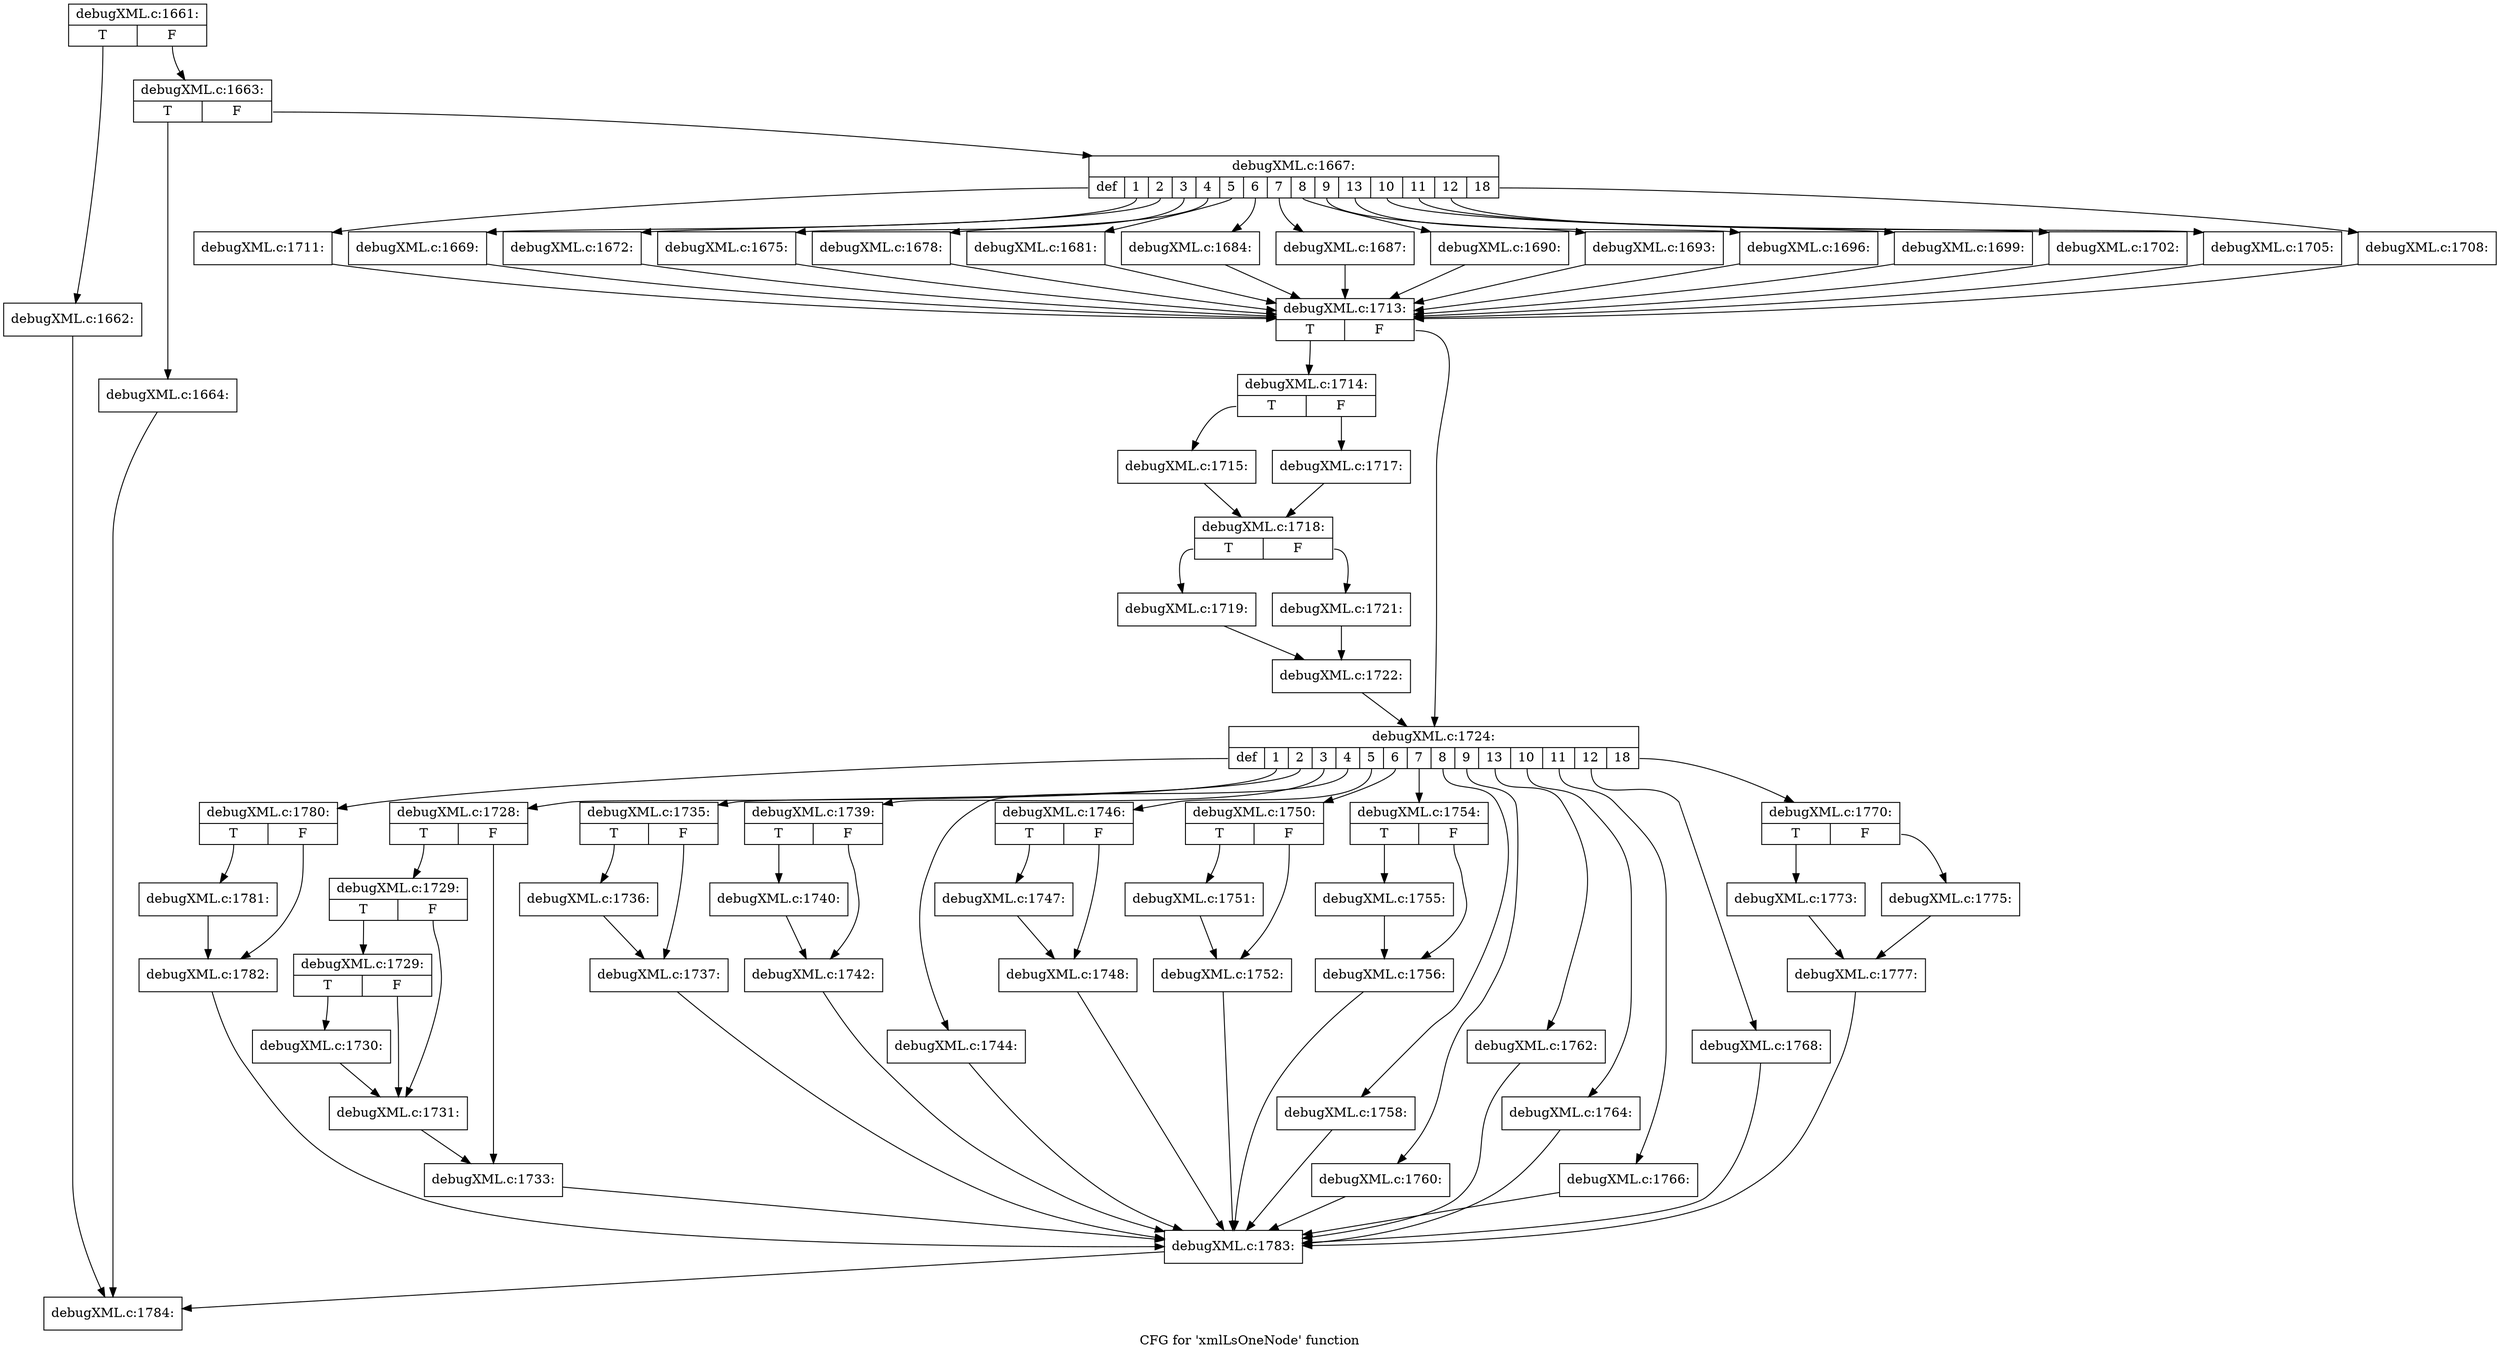 digraph "CFG for 'xmlLsOneNode' function" {
	label="CFG for 'xmlLsOneNode' function";

	Node0x4958c10 [shape=record,label="{debugXML.c:1661:|{<s0>T|<s1>F}}"];
	Node0x4958c10:s0 -> Node0x4962bc0;
	Node0x4958c10:s1 -> Node0x4962c10;
	Node0x4962bc0 [shape=record,label="{debugXML.c:1662:}"];
	Node0x4962bc0 -> Node0x49591d0;
	Node0x4962c10 [shape=record,label="{debugXML.c:1663:|{<s0>T|<s1>F}}"];
	Node0x4962c10:s0 -> Node0x4963aa0;
	Node0x4962c10:s1 -> Node0x4963af0;
	Node0x4963aa0 [shape=record,label="{debugXML.c:1664:}"];
	Node0x4963aa0 -> Node0x49591d0;
	Node0x4963af0 [shape=record,label="{debugXML.c:1667:|{<s0>def|<s1>1|<s2>2|<s3>3|<s4>4|<s5>5|<s6>6|<s7>7|<s8>8|<s9>9|<s10>13|<s11>10|<s12>11|<s13>12|<s14>18}}"];
	Node0x4963af0:s0 -> Node0x49643e0;
	Node0x4963af0:s1 -> Node0x4964720;
	Node0x4963af0:s2 -> Node0x4964ad0;
	Node0x4963af0:s3 -> Node0x4964e80;
	Node0x4963af0:s4 -> Node0x4965230;
	Node0x4963af0:s5 -> Node0x49655e0;
	Node0x4963af0:s6 -> Node0x4965990;
	Node0x4963af0:s7 -> Node0x4965d40;
	Node0x4963af0:s8 -> Node0x49660f0;
	Node0x4963af0:s9 -> Node0x49664a0;
	Node0x4963af0:s10 -> Node0x4966930;
	Node0x4963af0:s11 -> Node0x4966ce0;
	Node0x4963af0:s12 -> Node0x49674f0;
	Node0x4963af0:s13 -> Node0x4967870;
	Node0x4963af0:s14 -> Node0x4967c40;
	Node0x4964720 [shape=record,label="{debugXML.c:1669:}"];
	Node0x4964720 -> Node0x49641d0;
	Node0x4964ad0 [shape=record,label="{debugXML.c:1672:}"];
	Node0x4964ad0 -> Node0x49641d0;
	Node0x4964e80 [shape=record,label="{debugXML.c:1675:}"];
	Node0x4964e80 -> Node0x49641d0;
	Node0x4965230 [shape=record,label="{debugXML.c:1678:}"];
	Node0x4965230 -> Node0x49641d0;
	Node0x49655e0 [shape=record,label="{debugXML.c:1681:}"];
	Node0x49655e0 -> Node0x49641d0;
	Node0x4965990 [shape=record,label="{debugXML.c:1684:}"];
	Node0x4965990 -> Node0x49641d0;
	Node0x4965d40 [shape=record,label="{debugXML.c:1687:}"];
	Node0x4965d40 -> Node0x49641d0;
	Node0x49660f0 [shape=record,label="{debugXML.c:1690:}"];
	Node0x49660f0 -> Node0x49641d0;
	Node0x49664a0 [shape=record,label="{debugXML.c:1693:}"];
	Node0x49664a0 -> Node0x49641d0;
	Node0x4966930 [shape=record,label="{debugXML.c:1696:}"];
	Node0x4966930 -> Node0x49641d0;
	Node0x4966ce0 [shape=record,label="{debugXML.c:1699:}"];
	Node0x4966ce0 -> Node0x49641d0;
	Node0x49674f0 [shape=record,label="{debugXML.c:1702:}"];
	Node0x49674f0 -> Node0x49641d0;
	Node0x4967870 [shape=record,label="{debugXML.c:1705:}"];
	Node0x4967870 -> Node0x49641d0;
	Node0x4967c40 [shape=record,label="{debugXML.c:1708:}"];
	Node0x4967c40 -> Node0x49641d0;
	Node0x49643e0 [shape=record,label="{debugXML.c:1711:}"];
	Node0x49643e0 -> Node0x49641d0;
	Node0x49641d0 [shape=record,label="{debugXML.c:1713:|{<s0>T|<s1>F}}"];
	Node0x49641d0:s0 -> Node0x491b550;
	Node0x49641d0:s1 -> Node0x491b5a0;
	Node0x491b550 [shape=record,label="{debugXML.c:1714:|{<s0>T|<s1>F}}"];
	Node0x491b550:s0 -> Node0x4968df0;
	Node0x491b550:s1 -> Node0x4968e90;
	Node0x4968df0 [shape=record,label="{debugXML.c:1715:}"];
	Node0x4968df0 -> Node0x4968e40;
	Node0x4968e90 [shape=record,label="{debugXML.c:1717:}"];
	Node0x4968e90 -> Node0x4968e40;
	Node0x4968e40 [shape=record,label="{debugXML.c:1718:|{<s0>T|<s1>F}}"];
	Node0x4968e40:s0 -> Node0x4969690;
	Node0x4968e40:s1 -> Node0x4969730;
	Node0x4969690 [shape=record,label="{debugXML.c:1719:}"];
	Node0x4969690 -> Node0x49696e0;
	Node0x4969730 [shape=record,label="{debugXML.c:1721:}"];
	Node0x4969730 -> Node0x49696e0;
	Node0x49696e0 [shape=record,label="{debugXML.c:1722:}"];
	Node0x49696e0 -> Node0x491b5a0;
	Node0x491b5a0 [shape=record,label="{debugXML.c:1724:|{<s0>def|<s1>1|<s2>2|<s3>3|<s4>4|<s5>5|<s6>6|<s7>7|<s8>8|<s9>9|<s10>13|<s11>10|<s12>11|<s13>12|<s14>18}}"];
	Node0x491b5a0:s0 -> Node0x496a9b0;
	Node0x491b5a0:s1 -> Node0x496acf0;
	Node0x491b5a0:s2 -> Node0x496cbb0;
	Node0x491b5a0:s3 -> Node0x496d530;
	Node0x491b5a0:s4 -> Node0x496de80;
	Node0x491b5a0:s5 -> Node0x496df60;
	Node0x491b5a0:s6 -> Node0x496e960;
	Node0x491b5a0:s7 -> Node0x496f4e0;
	Node0x491b5a0:s8 -> Node0x496ff80;
	Node0x491b5a0:s9 -> Node0x4970060;
	Node0x491b5a0:s10 -> Node0x4970140;
	Node0x491b5a0:s11 -> Node0x4970220;
	Node0x491b5a0:s12 -> Node0x496fb90;
	Node0x491b5a0:s13 -> Node0x496ab50;
	Node0x491b5a0:s14 -> Node0x496ac30;
	Node0x496acf0 [shape=record,label="{debugXML.c:1728:|{<s0>T|<s1>F}}"];
	Node0x496acf0:s0 -> Node0x496ade0;
	Node0x496acf0:s1 -> Node0x496ae30;
	Node0x496ade0 [shape=record,label="{debugXML.c:1729:|{<s0>T|<s1>F}}"];
	Node0x496ade0:s0 -> Node0x496b3c0;
	Node0x496ade0:s1 -> Node0x496b370;
	Node0x496b3c0 [shape=record,label="{debugXML.c:1729:|{<s0>T|<s1>F}}"];
	Node0x496b3c0:s0 -> Node0x496b320;
	Node0x496b3c0:s1 -> Node0x496b370;
	Node0x496b320 [shape=record,label="{debugXML.c:1730:}"];
	Node0x496b320 -> Node0x496b370;
	Node0x496b370 [shape=record,label="{debugXML.c:1731:}"];
	Node0x496b370 -> Node0x496ae30;
	Node0x496ae30 [shape=record,label="{debugXML.c:1733:}"];
	Node0x496ae30 -> Node0x496a7d0;
	Node0x496cbb0 [shape=record,label="{debugXML.c:1735:|{<s0>T|<s1>F}}"];
	Node0x496cbb0:s0 -> Node0x496cca0;
	Node0x496cbb0:s1 -> Node0x496ccf0;
	Node0x496cca0 [shape=record,label="{debugXML.c:1736:}"];
	Node0x496cca0 -> Node0x496ccf0;
	Node0x496ccf0 [shape=record,label="{debugXML.c:1737:}"];
	Node0x496ccf0 -> Node0x496a7d0;
	Node0x496d530 [shape=record,label="{debugXML.c:1739:|{<s0>T|<s1>F}}"];
	Node0x496d530:s0 -> Node0x496d620;
	Node0x496d530:s1 -> Node0x496d670;
	Node0x496d620 [shape=record,label="{debugXML.c:1740:}"];
	Node0x496d620 -> Node0x496d670;
	Node0x496d670 [shape=record,label="{debugXML.c:1742:}"];
	Node0x496d670 -> Node0x496a7d0;
	Node0x496de80 [shape=record,label="{debugXML.c:1744:}"];
	Node0x496de80 -> Node0x496a7d0;
	Node0x496df60 [shape=record,label="{debugXML.c:1746:|{<s0>T|<s1>F}}"];
	Node0x496df60:s0 -> Node0x496e050;
	Node0x496df60:s1 -> Node0x496e0a0;
	Node0x496e050 [shape=record,label="{debugXML.c:1747:}"];
	Node0x496e050 -> Node0x496e0a0;
	Node0x496e0a0 [shape=record,label="{debugXML.c:1748:}"];
	Node0x496e0a0 -> Node0x496a7d0;
	Node0x496e960 [shape=record,label="{debugXML.c:1750:|{<s0>T|<s1>F}}"];
	Node0x496e960:s0 -> Node0x496e540;
	Node0x496e960:s1 -> Node0x494ca80;
	Node0x496e540 [shape=record,label="{debugXML.c:1751:}"];
	Node0x496e540 -> Node0x494ca80;
	Node0x494ca80 [shape=record,label="{debugXML.c:1752:}"];
	Node0x494ca80 -> Node0x496a7d0;
	Node0x496f4e0 [shape=record,label="{debugXML.c:1754:|{<s0>T|<s1>F}}"];
	Node0x496f4e0:s0 -> Node0x496f5d0;
	Node0x496f4e0:s1 -> Node0x496f620;
	Node0x496f5d0 [shape=record,label="{debugXML.c:1755:}"];
	Node0x496f5d0 -> Node0x496f620;
	Node0x496f620 [shape=record,label="{debugXML.c:1756:}"];
	Node0x496f620 -> Node0x496a7d0;
	Node0x496ff80 [shape=record,label="{debugXML.c:1758:}"];
	Node0x496ff80 -> Node0x496a7d0;
	Node0x4970060 [shape=record,label="{debugXML.c:1760:}"];
	Node0x4970060 -> Node0x496a7d0;
	Node0x4970140 [shape=record,label="{debugXML.c:1762:}"];
	Node0x4970140 -> Node0x496a7d0;
	Node0x4970220 [shape=record,label="{debugXML.c:1764:}"];
	Node0x4970220 -> Node0x496a7d0;
	Node0x496fb90 [shape=record,label="{debugXML.c:1766:}"];
	Node0x496fb90 -> Node0x496a7d0;
	Node0x496ab50 [shape=record,label="{debugXML.c:1768:}"];
	Node0x496ab50 -> Node0x496a7d0;
	Node0x496ac30 [shape=record,label="{debugXML.c:1770:|{<s0>T|<s1>F}}"];
	Node0x496ac30:s0 -> Node0x4970ea0;
	Node0x496ac30:s1 -> Node0x4970f40;
	Node0x4970ea0 [shape=record,label="{debugXML.c:1773:}"];
	Node0x4970ea0 -> Node0x4970ef0;
	Node0x4970f40 [shape=record,label="{debugXML.c:1775:}"];
	Node0x4970f40 -> Node0x4970ef0;
	Node0x4970ef0 [shape=record,label="{debugXML.c:1777:}"];
	Node0x4970ef0 -> Node0x496a7d0;
	Node0x496a9b0 [shape=record,label="{debugXML.c:1780:|{<s0>T|<s1>F}}"];
	Node0x496a9b0:s0 -> Node0x4972380;
	Node0x496a9b0:s1 -> Node0x49723d0;
	Node0x4972380 [shape=record,label="{debugXML.c:1781:}"];
	Node0x4972380 -> Node0x49723d0;
	Node0x49723d0 [shape=record,label="{debugXML.c:1782:}"];
	Node0x49723d0 -> Node0x496a7d0;
	Node0x496a7d0 [shape=record,label="{debugXML.c:1783:}"];
	Node0x496a7d0 -> Node0x49591d0;
	Node0x49591d0 [shape=record,label="{debugXML.c:1784:}"];
}
